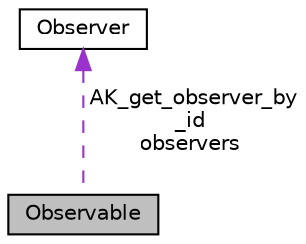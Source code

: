 digraph "Observable"
{
 // LATEX_PDF_SIZE
  bgcolor="transparent";
  edge [fontname="Helvetica",fontsize="10",labelfontname="Helvetica",labelfontsize="10"];
  node [fontname="Helvetica",fontsize="10",shape=record];
  Node1 [label="Observable",height=0.2,width=0.4,color="black", fillcolor="grey75", style="filled", fontcolor="black",tooltip="Structure that defines the functions for observable object."];
  Node2 -> Node1 [dir="back",color="darkorchid3",fontsize="10",style="dashed",label=" AK_get_observer_by\l_id\nobservers" ,fontname="Helvetica"];
  Node2 [label="Observer",height=0.2,width=0.4,color="black",URL="$structObserver.html",tooltip="Structure that defines the functions for observer object."];
}
